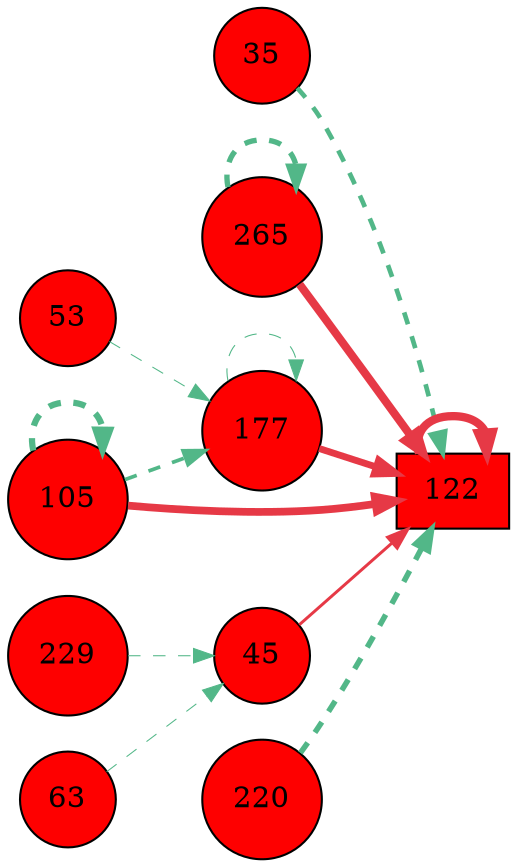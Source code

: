 digraph G{
rankdir=LR;
35 [style=filled, shape=circle, fillcolor="#fe0000", label="35"];
229 [style=filled, shape=circle, fillcolor="#fe0000", label="229"];
265 [style=filled, shape=circle, fillcolor="#fe0000", label="265"];
105 [style=filled, shape=circle, fillcolor="#fe0000", label="105"];
45 [style=filled, shape=circle, fillcolor="#fe0000", label="45"];
177 [style=filled, shape=circle, fillcolor="#fe0000", label="177"];
53 [style=filled, shape=circle, fillcolor="#fe0000", label="53"];
122 [style=filled, shape=box, fillcolor="#fe0000", label="122"];
220 [style=filled, shape=circle, fillcolor="#fe0000", label="220"];
63 [style=filled, shape=circle, fillcolor="#fe0000", label="63"];
122 -> 122 [color="#e63946",penwidth=4.00];
265 -> 122 [color="#e63946",penwidth=3.91];
105 -> 122 [color="#e63946",penwidth=3.71];
177 -> 122 [color="#e63946",penwidth=3.27];
45 -> 122 [color="#e63946",penwidth=1.43];
265 -> 265 [color="#52b788",style=dashed,penwidth=2.57];
105 -> 105 [color="#52b788",style=dashed,penwidth=3.00];
63 -> 45 [color="#52b788",style=dashed,penwidth=0.50];
229 -> 45 [color="#52b788",style=dashed,penwidth=0.50];
105 -> 177 [color="#52b788",style=dashed,penwidth=1.78];
177 -> 177 [color="#52b788",style=dashed,penwidth=0.52];
53 -> 177 [color="#52b788",style=dashed,penwidth=0.50];
220 -> 122 [color="#52b788",style=dashed,penwidth=2.66];
35 -> 122 [color="#52b788",style=dashed,penwidth=2.25];
}